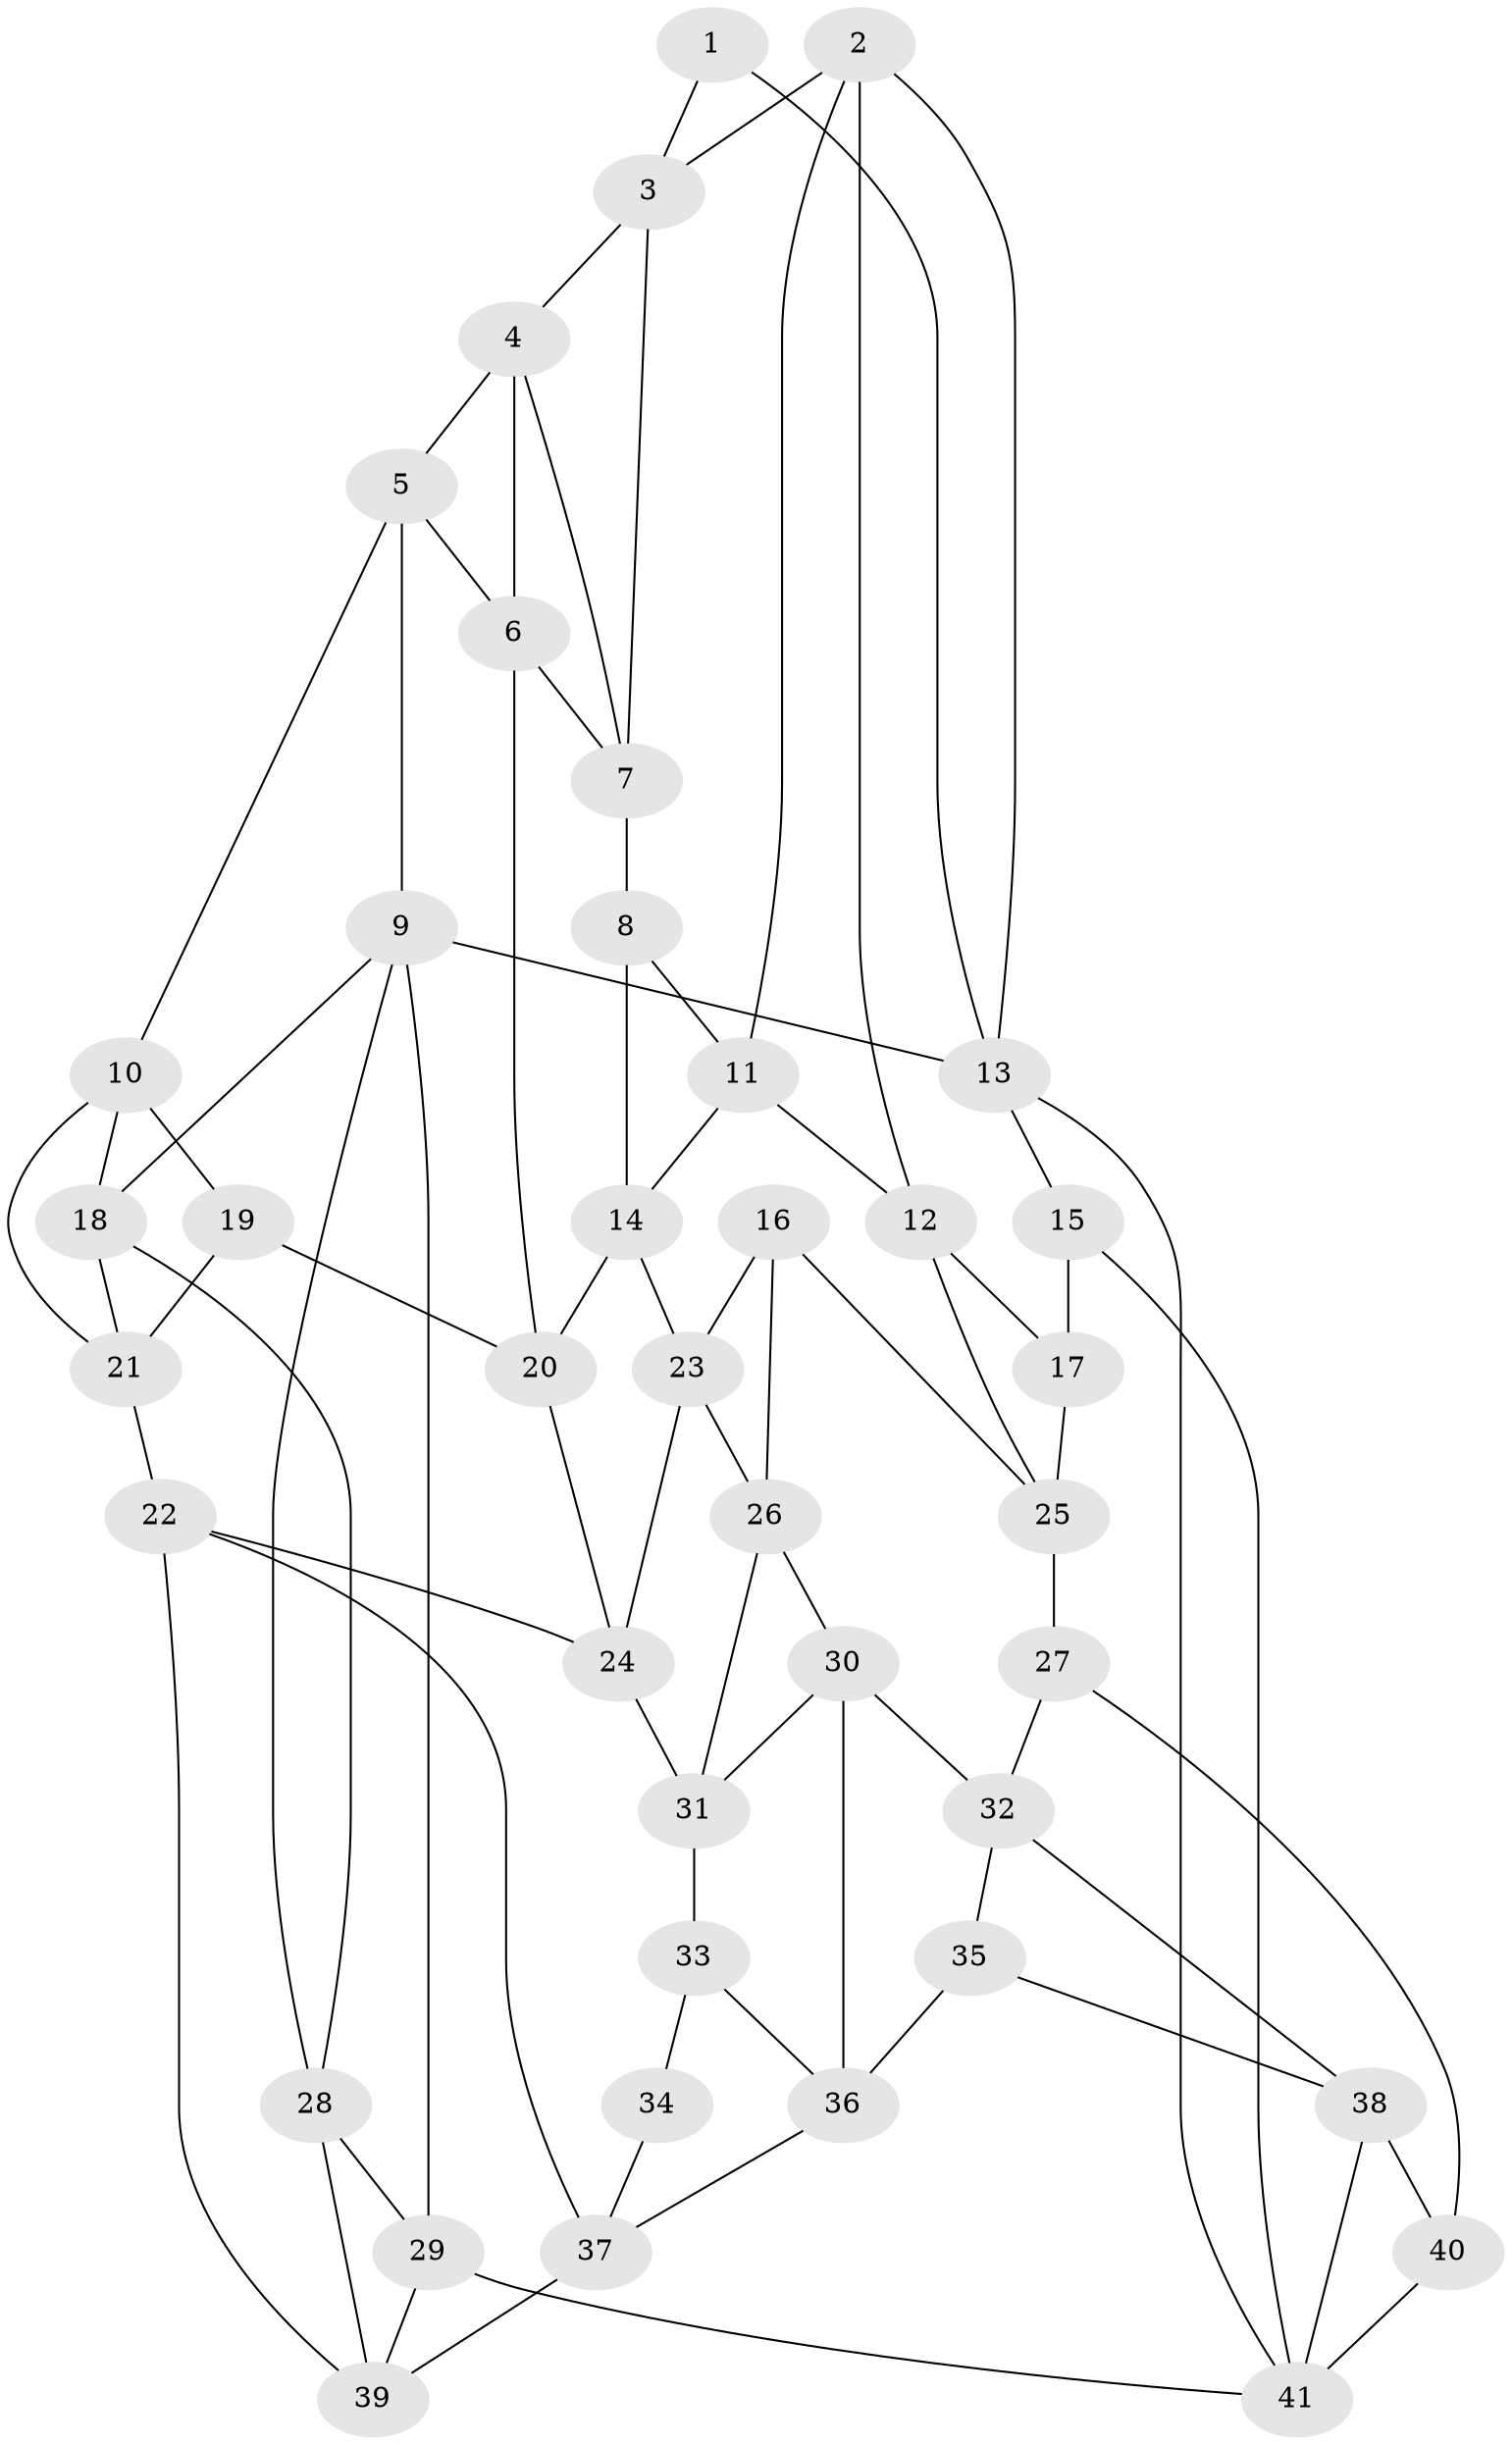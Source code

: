 // original degree distribution, {3: 0.0196078431372549, 5: 0.5882352941176471, 6: 0.18627450980392157, 4: 0.20588235294117646}
// Generated by graph-tools (version 1.1) at 2025/38/03/04/25 23:38:21]
// undirected, 41 vertices, 77 edges
graph export_dot {
  node [color=gray90,style=filled];
  1;
  2;
  3;
  4;
  5;
  6;
  7;
  8;
  9;
  10;
  11;
  12;
  13;
  14;
  15;
  16;
  17;
  18;
  19;
  20;
  21;
  22;
  23;
  24;
  25;
  26;
  27;
  28;
  29;
  30;
  31;
  32;
  33;
  34;
  35;
  36;
  37;
  38;
  39;
  40;
  41;
  1 -- 3 [weight=1.0];
  1 -- 13 [weight=2.0];
  2 -- 3 [weight=1.0];
  2 -- 11 [weight=1.0];
  2 -- 12 [weight=1.0];
  2 -- 13 [weight=1.0];
  3 -- 4 [weight=1.0];
  3 -- 7 [weight=1.0];
  4 -- 5 [weight=1.0];
  4 -- 6 [weight=1.0];
  4 -- 7 [weight=1.0];
  5 -- 6 [weight=1.0];
  5 -- 9 [weight=1.0];
  5 -- 10 [weight=1.0];
  6 -- 7 [weight=1.0];
  6 -- 20 [weight=1.0];
  7 -- 8 [weight=2.0];
  8 -- 11 [weight=1.0];
  8 -- 14 [weight=1.0];
  9 -- 13 [weight=1.0];
  9 -- 18 [weight=1.0];
  9 -- 28 [weight=1.0];
  9 -- 29 [weight=1.0];
  10 -- 18 [weight=1.0];
  10 -- 19 [weight=1.0];
  10 -- 21 [weight=1.0];
  11 -- 12 [weight=1.0];
  11 -- 14 [weight=1.0];
  12 -- 17 [weight=1.0];
  12 -- 25 [weight=1.0];
  13 -- 15 [weight=1.0];
  13 -- 41 [weight=1.0];
  14 -- 20 [weight=1.0];
  14 -- 23 [weight=1.0];
  15 -- 17 [weight=1.0];
  15 -- 41 [weight=1.0];
  16 -- 23 [weight=1.0];
  16 -- 25 [weight=1.0];
  16 -- 26 [weight=1.0];
  17 -- 25 [weight=2.0];
  18 -- 21 [weight=1.0];
  18 -- 28 [weight=1.0];
  19 -- 20 [weight=2.0];
  19 -- 21 [weight=1.0];
  20 -- 24 [weight=1.0];
  21 -- 22 [weight=1.0];
  22 -- 24 [weight=1.0];
  22 -- 37 [weight=1.0];
  22 -- 39 [weight=1.0];
  23 -- 24 [weight=1.0];
  23 -- 26 [weight=1.0];
  24 -- 31 [weight=1.0];
  25 -- 27 [weight=1.0];
  26 -- 30 [weight=1.0];
  26 -- 31 [weight=1.0];
  27 -- 32 [weight=1.0];
  27 -- 40 [weight=1.0];
  28 -- 29 [weight=1.0];
  28 -- 39 [weight=2.0];
  29 -- 39 [weight=1.0];
  29 -- 41 [weight=1.0];
  30 -- 31 [weight=1.0];
  30 -- 32 [weight=1.0];
  30 -- 36 [weight=1.0];
  31 -- 33 [weight=2.0];
  32 -- 35 [weight=1.0];
  32 -- 38 [weight=1.0];
  33 -- 34 [weight=2.0];
  33 -- 36 [weight=1.0];
  34 -- 37 [weight=2.0];
  35 -- 36 [weight=2.0];
  35 -- 38 [weight=1.0];
  36 -- 37 [weight=1.0];
  37 -- 39 [weight=2.0];
  38 -- 40 [weight=1.0];
  38 -- 41 [weight=1.0];
  40 -- 41 [weight=2.0];
}
